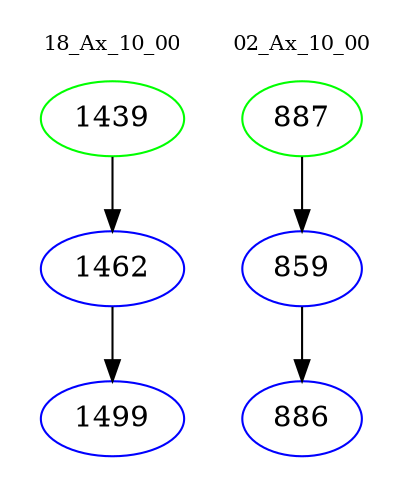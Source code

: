 digraph{
subgraph cluster_0 {
color = white
label = "18_Ax_10_00";
fontsize=10;
T0_1439 [label="1439", color="green"]
T0_1439 -> T0_1462 [color="black"]
T0_1462 [label="1462", color="blue"]
T0_1462 -> T0_1499 [color="black"]
T0_1499 [label="1499", color="blue"]
}
subgraph cluster_1 {
color = white
label = "02_Ax_10_00";
fontsize=10;
T1_887 [label="887", color="green"]
T1_887 -> T1_859 [color="black"]
T1_859 [label="859", color="blue"]
T1_859 -> T1_886 [color="black"]
T1_886 [label="886", color="blue"]
}
}

